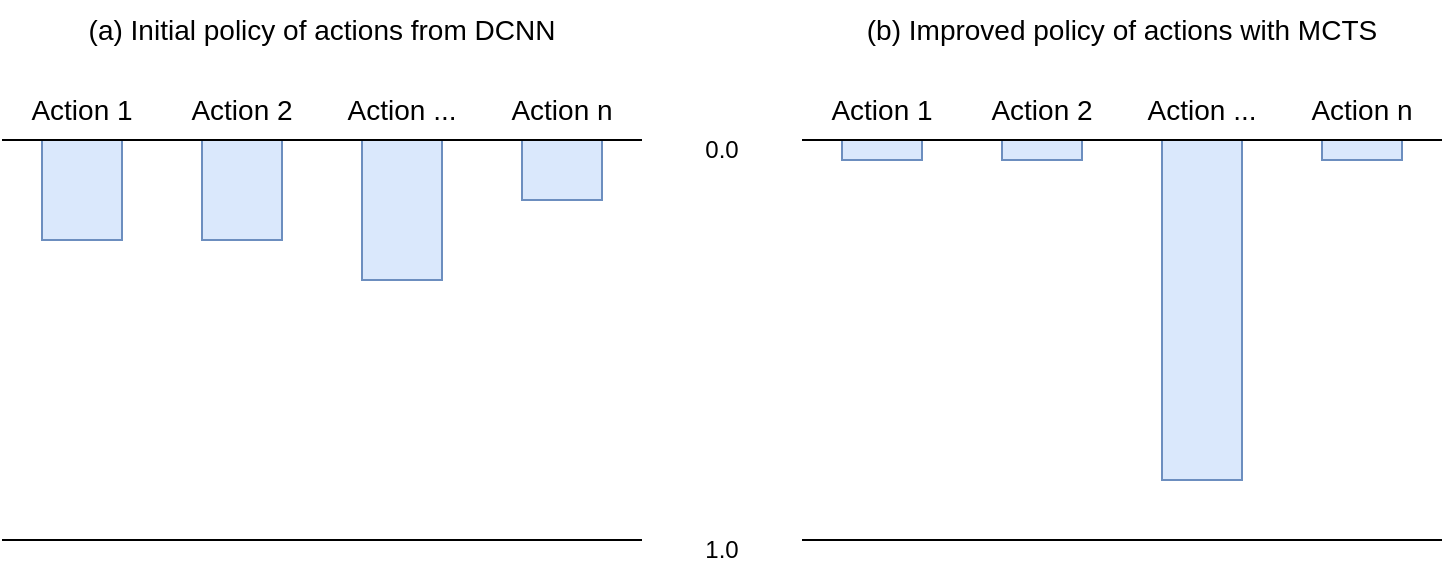 <mxfile version="24.4.9" type="github">
  <diagram name="Page-1" id="LkqDW81Ij7ki9k4FEpZL">
    <mxGraphModel dx="989" dy="539" grid="1" gridSize="10" guides="1" tooltips="1" connect="1" arrows="1" fold="1" page="1" pageScale="1" pageWidth="850" pageHeight="1100" math="0" shadow="0">
      <root>
        <mxCell id="0" />
        <mxCell id="1" parent="0" />
        <mxCell id="u83lLNZYYlulLhQNgdUI-1" value="" style="rounded=0;whiteSpace=wrap;html=1;fillColor=#dae8fc;strokeColor=#6c8ebf;fontSize=14;" vertex="1" parent="1">
          <mxGeometry x="70" y="320" width="40" height="50" as="geometry" />
        </mxCell>
        <mxCell id="u83lLNZYYlulLhQNgdUI-2" value="" style="rounded=0;whiteSpace=wrap;html=1;fillColor=#dae8fc;strokeColor=#6c8ebf;fontSize=14;" vertex="1" parent="1">
          <mxGeometry x="310" y="320" width="40" height="30" as="geometry" />
        </mxCell>
        <mxCell id="u83lLNZYYlulLhQNgdUI-3" value="" style="rounded=0;whiteSpace=wrap;html=1;fillColor=#dae8fc;strokeColor=#6c8ebf;fontSize=14;" vertex="1" parent="1">
          <mxGeometry x="230" y="320" width="40" height="70" as="geometry" />
        </mxCell>
        <mxCell id="u83lLNZYYlulLhQNgdUI-4" value="" style="rounded=0;whiteSpace=wrap;html=1;fillColor=#dae8fc;strokeColor=#6c8ebf;fontSize=14;" vertex="1" parent="1">
          <mxGeometry x="150" y="320" width="40" height="50" as="geometry" />
        </mxCell>
        <mxCell id="u83lLNZYYlulLhQNgdUI-5" value="Action 1" style="text;html=1;align=center;verticalAlign=middle;whiteSpace=wrap;rounded=0;fontSize=14;" vertex="1" parent="1">
          <mxGeometry x="60" y="290" width="60" height="30" as="geometry" />
        </mxCell>
        <mxCell id="u83lLNZYYlulLhQNgdUI-6" value="Action 2" style="text;html=1;align=center;verticalAlign=middle;whiteSpace=wrap;rounded=0;fontSize=14;" vertex="1" parent="1">
          <mxGeometry x="140" y="290" width="60" height="30" as="geometry" />
        </mxCell>
        <mxCell id="u83lLNZYYlulLhQNgdUI-7" value="Action ..." style="text;html=1;align=center;verticalAlign=middle;whiteSpace=wrap;rounded=0;fontSize=14;" vertex="1" parent="1">
          <mxGeometry x="220" y="290" width="60" height="30" as="geometry" />
        </mxCell>
        <mxCell id="u83lLNZYYlulLhQNgdUI-8" value="Action n" style="text;html=1;align=center;verticalAlign=middle;whiteSpace=wrap;rounded=0;fontSize=14;" vertex="1" parent="1">
          <mxGeometry x="300" y="290" width="60" height="30" as="geometry" />
        </mxCell>
        <mxCell id="u83lLNZYYlulLhQNgdUI-9" value="" style="endArrow=none;html=1;rounded=0;fontSize=14;" edge="1" parent="1">
          <mxGeometry width="50" height="50" relative="1" as="geometry">
            <mxPoint x="50" y="320" as="sourcePoint" />
            <mxPoint x="370" y="320" as="targetPoint" />
          </mxGeometry>
        </mxCell>
        <mxCell id="u83lLNZYYlulLhQNgdUI-10" value="(a) Initial policy of actions from DCNN" style="text;html=1;align=center;verticalAlign=middle;whiteSpace=wrap;rounded=0;fontSize=14;" vertex="1" parent="1">
          <mxGeometry x="50" y="250" width="320" height="30" as="geometry" />
        </mxCell>
        <mxCell id="u83lLNZYYlulLhQNgdUI-11" value="" style="rounded=0;whiteSpace=wrap;html=1;fillColor=#dae8fc;strokeColor=#6c8ebf;fontSize=14;" vertex="1" parent="1">
          <mxGeometry x="470" y="320" width="40" height="10" as="geometry" />
        </mxCell>
        <mxCell id="u83lLNZYYlulLhQNgdUI-12" value="" style="rounded=0;whiteSpace=wrap;html=1;fillColor=#dae8fc;strokeColor=#6c8ebf;fontSize=14;" vertex="1" parent="1">
          <mxGeometry x="710" y="320" width="40" height="10" as="geometry" />
        </mxCell>
        <mxCell id="u83lLNZYYlulLhQNgdUI-13" value="" style="rounded=0;whiteSpace=wrap;html=1;fillColor=#dae8fc;strokeColor=#6c8ebf;fontSize=14;" vertex="1" parent="1">
          <mxGeometry x="630" y="320" width="40" height="170" as="geometry" />
        </mxCell>
        <mxCell id="u83lLNZYYlulLhQNgdUI-14" value="" style="rounded=0;whiteSpace=wrap;html=1;fillColor=#dae8fc;strokeColor=#6c8ebf;fontSize=14;" vertex="1" parent="1">
          <mxGeometry x="550" y="320" width="40" height="10" as="geometry" />
        </mxCell>
        <mxCell id="u83lLNZYYlulLhQNgdUI-15" value="Action 1" style="text;html=1;align=center;verticalAlign=middle;whiteSpace=wrap;rounded=0;fontSize=14;" vertex="1" parent="1">
          <mxGeometry x="460" y="290" width="60" height="30" as="geometry" />
        </mxCell>
        <mxCell id="u83lLNZYYlulLhQNgdUI-16" value="Action 2" style="text;html=1;align=center;verticalAlign=middle;whiteSpace=wrap;rounded=0;fontSize=14;" vertex="1" parent="1">
          <mxGeometry x="540" y="290" width="60" height="30" as="geometry" />
        </mxCell>
        <mxCell id="u83lLNZYYlulLhQNgdUI-17" value="Action ..." style="text;html=1;align=center;verticalAlign=middle;whiteSpace=wrap;rounded=0;fontSize=14;" vertex="1" parent="1">
          <mxGeometry x="620" y="290" width="60" height="30" as="geometry" />
        </mxCell>
        <mxCell id="u83lLNZYYlulLhQNgdUI-18" value="Action n" style="text;html=1;align=center;verticalAlign=middle;whiteSpace=wrap;rounded=0;fontSize=14;" vertex="1" parent="1">
          <mxGeometry x="700" y="290" width="60" height="30" as="geometry" />
        </mxCell>
        <mxCell id="u83lLNZYYlulLhQNgdUI-19" value="" style="endArrow=none;html=1;rounded=0;fontSize=14;" edge="1" parent="1">
          <mxGeometry width="50" height="50" relative="1" as="geometry">
            <mxPoint x="450" y="320" as="sourcePoint" />
            <mxPoint x="770" y="320" as="targetPoint" />
          </mxGeometry>
        </mxCell>
        <mxCell id="u83lLNZYYlulLhQNgdUI-20" value="(b) Improved policy of actions with MCTS" style="text;html=1;align=center;verticalAlign=middle;whiteSpace=wrap;rounded=0;fontSize=14;" vertex="1" parent="1">
          <mxGeometry x="450" y="250" width="320" height="30" as="geometry" />
        </mxCell>
        <mxCell id="u83lLNZYYlulLhQNgdUI-22" value="" style="endArrow=none;html=1;rounded=0;fontSize=14;" edge="1" parent="1">
          <mxGeometry width="50" height="50" relative="1" as="geometry">
            <mxPoint x="50" y="520" as="sourcePoint" />
            <mxPoint x="370" y="520" as="targetPoint" />
          </mxGeometry>
        </mxCell>
        <mxCell id="u83lLNZYYlulLhQNgdUI-23" value="" style="endArrow=none;html=1;rounded=0;fontSize=14;" edge="1" parent="1">
          <mxGeometry width="50" height="50" relative="1" as="geometry">
            <mxPoint x="450" y="520" as="sourcePoint" />
            <mxPoint x="770" y="520" as="targetPoint" />
          </mxGeometry>
        </mxCell>
        <mxCell id="u83lLNZYYlulLhQNgdUI-26" value="0.0" style="text;html=1;align=center;verticalAlign=middle;whiteSpace=wrap;rounded=0;" vertex="1" parent="1">
          <mxGeometry x="390" y="310" width="40" height="30" as="geometry" />
        </mxCell>
        <mxCell id="u83lLNZYYlulLhQNgdUI-27" value="1.0" style="text;html=1;align=center;verticalAlign=middle;whiteSpace=wrap;rounded=0;" vertex="1" parent="1">
          <mxGeometry x="390" y="510" width="40" height="30" as="geometry" />
        </mxCell>
      </root>
    </mxGraphModel>
  </diagram>
</mxfile>
